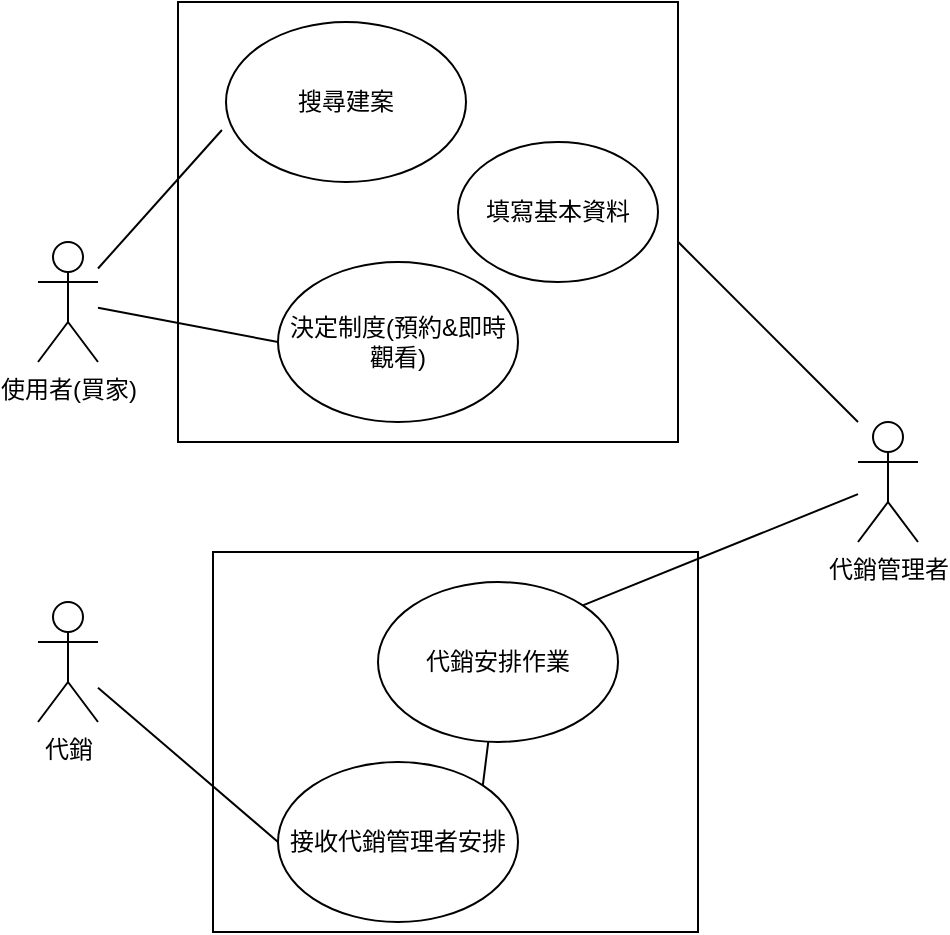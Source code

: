<mxfile>
    <diagram id="Kn7jbstLxIkdiltmxH9E" name="第1頁">
        <mxGraphModel dx="1130" dy="531" grid="1" gridSize="10" guides="1" tooltips="1" connect="1" arrows="1" fold="1" page="1" pageScale="1" pageWidth="827" pageHeight="1169" math="0" shadow="0">
            <root>
                <mxCell id="0"/>
                <mxCell id="1" parent="0"/>
                <mxCell id="14" value="" style="rounded=0;whiteSpace=wrap;html=1;" parent="1" vertex="1">
                    <mxGeometry x="287.5" y="325" width="242.5" height="190" as="geometry"/>
                </mxCell>
                <mxCell id="8" value="" style="rounded=0;whiteSpace=wrap;html=1;" parent="1" vertex="1">
                    <mxGeometry x="270" y="50" width="250" height="220" as="geometry"/>
                </mxCell>
                <mxCell id="2" value="使用者(買家)" style="shape=umlActor;verticalLabelPosition=bottom;verticalAlign=top;html=1;outlineConnect=0;" parent="1" vertex="1">
                    <mxGeometry x="200" y="170" width="30" height="60" as="geometry"/>
                </mxCell>
                <mxCell id="3" value="搜尋建案" style="ellipse;whiteSpace=wrap;html=1;" parent="1" vertex="1">
                    <mxGeometry x="294" y="60" width="120" height="80" as="geometry"/>
                </mxCell>
                <mxCell id="4" value="決定制度(預約&amp;amp;即時觀看)" style="ellipse;whiteSpace=wrap;html=1;" parent="1" vertex="1">
                    <mxGeometry x="320" y="180" width="120" height="80" as="geometry"/>
                </mxCell>
                <mxCell id="5" value="" style="endArrow=none;html=1;entryX=-0.017;entryY=0.675;entryDx=0;entryDy=0;entryPerimeter=0;" parent="1" source="2" target="3" edge="1">
                    <mxGeometry width="50" height="50" relative="1" as="geometry">
                        <mxPoint x="390" y="290" as="sourcePoint"/>
                        <mxPoint x="440" y="240" as="targetPoint"/>
                    </mxGeometry>
                </mxCell>
                <mxCell id="6" value="" style="endArrow=none;html=1;entryX=0;entryY=0.5;entryDx=0;entryDy=0;" parent="1" source="2" target="4" edge="1">
                    <mxGeometry width="50" height="50" relative="1" as="geometry">
                        <mxPoint x="390" y="290" as="sourcePoint"/>
                        <mxPoint x="440" y="240" as="targetPoint"/>
                    </mxGeometry>
                </mxCell>
                <mxCell id="7" value="代銷管理者" style="shape=umlActor;verticalLabelPosition=bottom;verticalAlign=top;html=1;outlineConnect=0;" parent="1" vertex="1">
                    <mxGeometry x="610" y="260" width="30" height="60" as="geometry"/>
                </mxCell>
                <mxCell id="10" value="代銷安排作業" style="ellipse;whiteSpace=wrap;html=1;" parent="1" vertex="1">
                    <mxGeometry x="370" y="340" width="120" height="80" as="geometry"/>
                </mxCell>
                <mxCell id="11" value="" style="endArrow=none;html=1;entryX=1;entryY=0.545;entryDx=0;entryDy=0;entryPerimeter=0;" parent="1" target="8" edge="1">
                    <mxGeometry width="50" height="50" relative="1" as="geometry">
                        <mxPoint x="610" y="260" as="sourcePoint"/>
                        <mxPoint x="660" y="150" as="targetPoint"/>
                    </mxGeometry>
                </mxCell>
                <mxCell id="13" value="" style="endArrow=none;html=1;exitX=1;exitY=0;exitDx=0;exitDy=0;" parent="1" source="10" target="7" edge="1">
                    <mxGeometry width="50" height="50" relative="1" as="geometry">
                        <mxPoint x="390" y="290" as="sourcePoint"/>
                        <mxPoint x="700" y="280" as="targetPoint"/>
                    </mxGeometry>
                </mxCell>
                <mxCell id="15" value="代銷" style="shape=umlActor;verticalLabelPosition=bottom;verticalAlign=top;html=1;outlineConnect=0;" parent="1" vertex="1">
                    <mxGeometry x="200" y="350" width="30" height="60" as="geometry"/>
                </mxCell>
                <mxCell id="16" value="接收代銷管理者安排" style="ellipse;whiteSpace=wrap;html=1;" parent="1" vertex="1">
                    <mxGeometry x="320" y="430" width="120" height="80" as="geometry"/>
                </mxCell>
                <mxCell id="17" value="" style="endArrow=none;html=1;entryX=0;entryY=0.5;entryDx=0;entryDy=0;" parent="1" source="15" target="16" edge="1">
                    <mxGeometry width="50" height="50" relative="1" as="geometry">
                        <mxPoint x="380" y="420" as="sourcePoint"/>
                        <mxPoint x="440" y="240" as="targetPoint"/>
                    </mxGeometry>
                </mxCell>
                <mxCell id="18" value="" style="endArrow=none;html=1;exitX=1;exitY=0;exitDx=0;exitDy=0;" parent="1" source="16" target="10" edge="1">
                    <mxGeometry width="50" height="50" relative="1" as="geometry">
                        <mxPoint x="390" y="290" as="sourcePoint"/>
                        <mxPoint x="440" y="240" as="targetPoint"/>
                    </mxGeometry>
                </mxCell>
                <mxCell id="20" value="填寫基本資料" style="ellipse;whiteSpace=wrap;html=1;" vertex="1" parent="1">
                    <mxGeometry x="410" y="120" width="100" height="70" as="geometry"/>
                </mxCell>
            </root>
        </mxGraphModel>
    </diagram>
</mxfile>